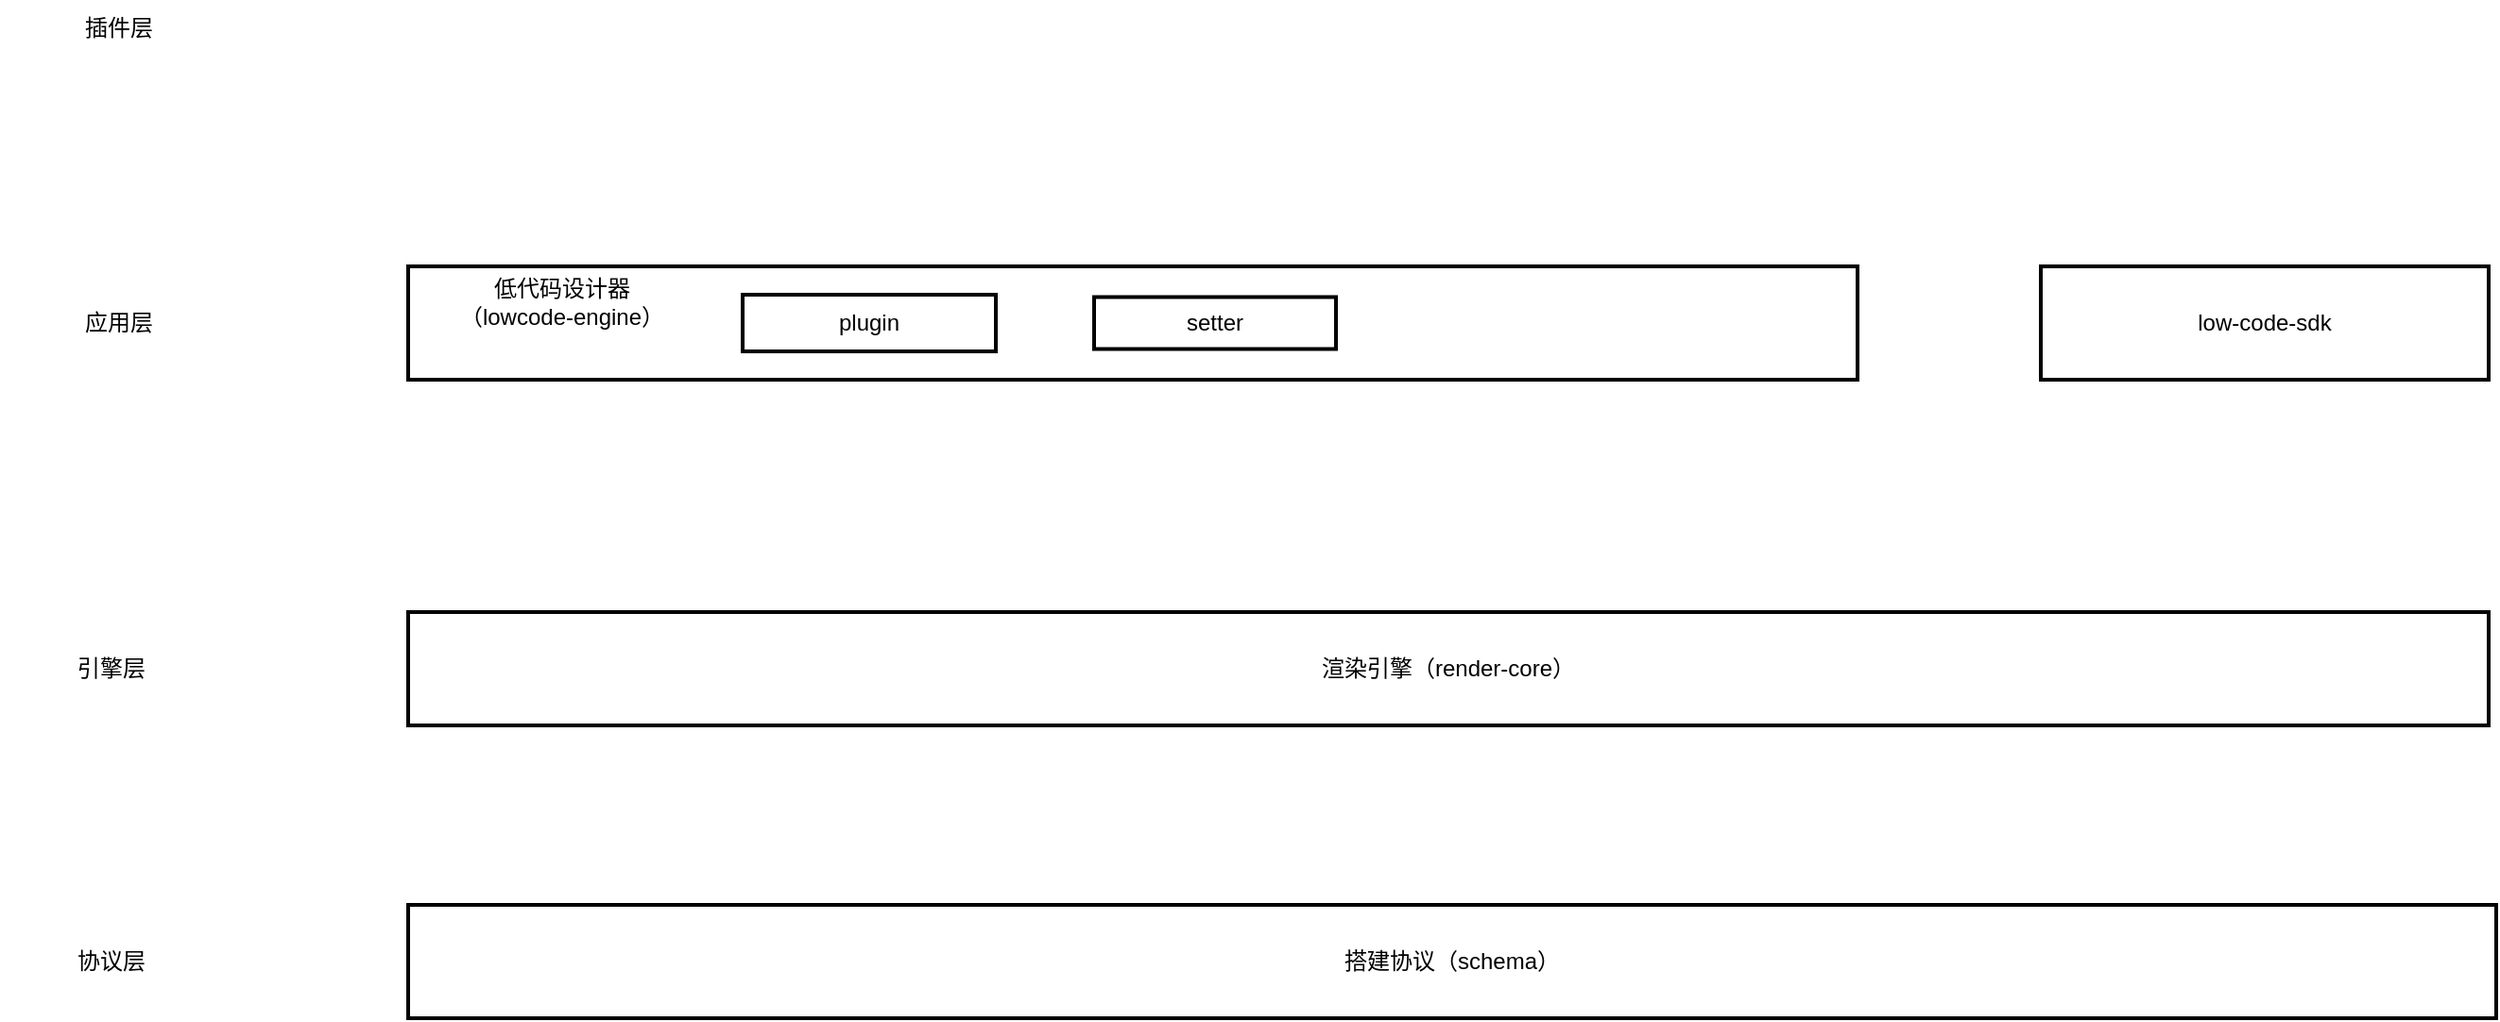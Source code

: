 <mxfile version="22.1.18" type="github">
  <diagram name="第 1 页" id="Ru8qunhcTC8Fts-bk-nv">
    <mxGraphModel dx="2860" dy="1166" grid="0" gridSize="10" guides="1" tooltips="1" connect="1" arrows="1" fold="1" page="0" pageScale="1" pageWidth="827" pageHeight="1169" math="0" shadow="0">
      <root>
        <mxCell id="0" />
        <mxCell id="1" parent="0" />
        <mxCell id="WdwnKccdSxa5qRJBsbH4-1" value="渲染引擎（render-core）" style="rounded=0;whiteSpace=wrap;html=1;strokeWidth=2;" parent="1" vertex="1">
          <mxGeometry x="-499" y="457" width="1101" height="60" as="geometry" />
        </mxCell>
        <mxCell id="WdwnKccdSxa5qRJBsbH4-5" value="" style="rounded=0;whiteSpace=wrap;html=1;strokeWidth=2;" parent="1" vertex="1">
          <mxGeometry x="-499" y="274" width="767" height="60" as="geometry" />
        </mxCell>
        <mxCell id="WdwnKccdSxa5qRJBsbH4-6" value="引擎层" style="text;html=1;strokeColor=none;fillColor=none;align=center;verticalAlign=middle;whiteSpace=wrap;rounded=0;" parent="1" vertex="1">
          <mxGeometry x="-715" y="472" width="118" height="30" as="geometry" />
        </mxCell>
        <mxCell id="WdwnKccdSxa5qRJBsbH4-7" value="协议层" style="text;html=1;strokeColor=none;fillColor=none;align=center;verticalAlign=middle;whiteSpace=wrap;rounded=0;" parent="1" vertex="1">
          <mxGeometry x="-686" y="627" width="60" height="30" as="geometry" />
        </mxCell>
        <mxCell id="WdwnKccdSxa5qRJBsbH4-8" value="搭建协议（schema）" style="rounded=0;whiteSpace=wrap;html=1;strokeWidth=2;" parent="1" vertex="1">
          <mxGeometry x="-499" y="612" width="1105" height="60" as="geometry" />
        </mxCell>
        <mxCell id="WdwnKccdSxa5qRJBsbH4-9" value="low-code-sdk" style="rounded=0;whiteSpace=wrap;html=1;strokeWidth=2;" parent="1" vertex="1">
          <mxGeometry x="365" y="274" width="237" height="60" as="geometry" />
        </mxCell>
        <mxCell id="WdwnKccdSxa5qRJBsbH4-10" value="应用层" style="text;html=1;strokeColor=none;fillColor=none;align=center;verticalAlign=middle;whiteSpace=wrap;rounded=0;" parent="1" vertex="1">
          <mxGeometry x="-711" y="289" width="118" height="30" as="geometry" />
        </mxCell>
        <mxCell id="tGqpz7tcLyGyesHKDpgI-2" value="插件层" style="text;html=1;strokeColor=none;fillColor=none;align=center;verticalAlign=middle;whiteSpace=wrap;rounded=0;" vertex="1" parent="1">
          <mxGeometry x="-711" y="133" width="118" height="30" as="geometry" />
        </mxCell>
        <mxCell id="tGqpz7tcLyGyesHKDpgI-4" value="plugin" style="rounded=0;whiteSpace=wrap;html=1;strokeWidth=2;" vertex="1" parent="1">
          <mxGeometry x="-322" y="289" width="134" height="30" as="geometry" />
        </mxCell>
        <mxCell id="tGqpz7tcLyGyesHKDpgI-5" value="setter" style="rounded=0;whiteSpace=wrap;html=1;strokeWidth=2;" vertex="1" parent="1">
          <mxGeometry x="-136" y="290.25" width="128" height="27.5" as="geometry" />
        </mxCell>
        <mxCell id="tGqpz7tcLyGyesHKDpgI-6" value="低代码设计器&lt;br&gt;（lowcode-engine）" style="text;html=1;strokeColor=none;fillColor=none;align=center;verticalAlign=middle;whiteSpace=wrap;rounded=0;" vertex="1" parent="1">
          <mxGeometry x="-496" y="278" width="157" height="30" as="geometry" />
        </mxCell>
      </root>
    </mxGraphModel>
  </diagram>
</mxfile>
